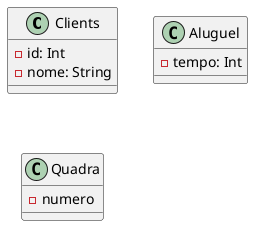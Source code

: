 @startuml ginasio
class Clients {
  - id: Int
  - nome: String
}

class Aluguel {
  - tempo: Int
}

class Quadra {
  - numero
}
@enduml